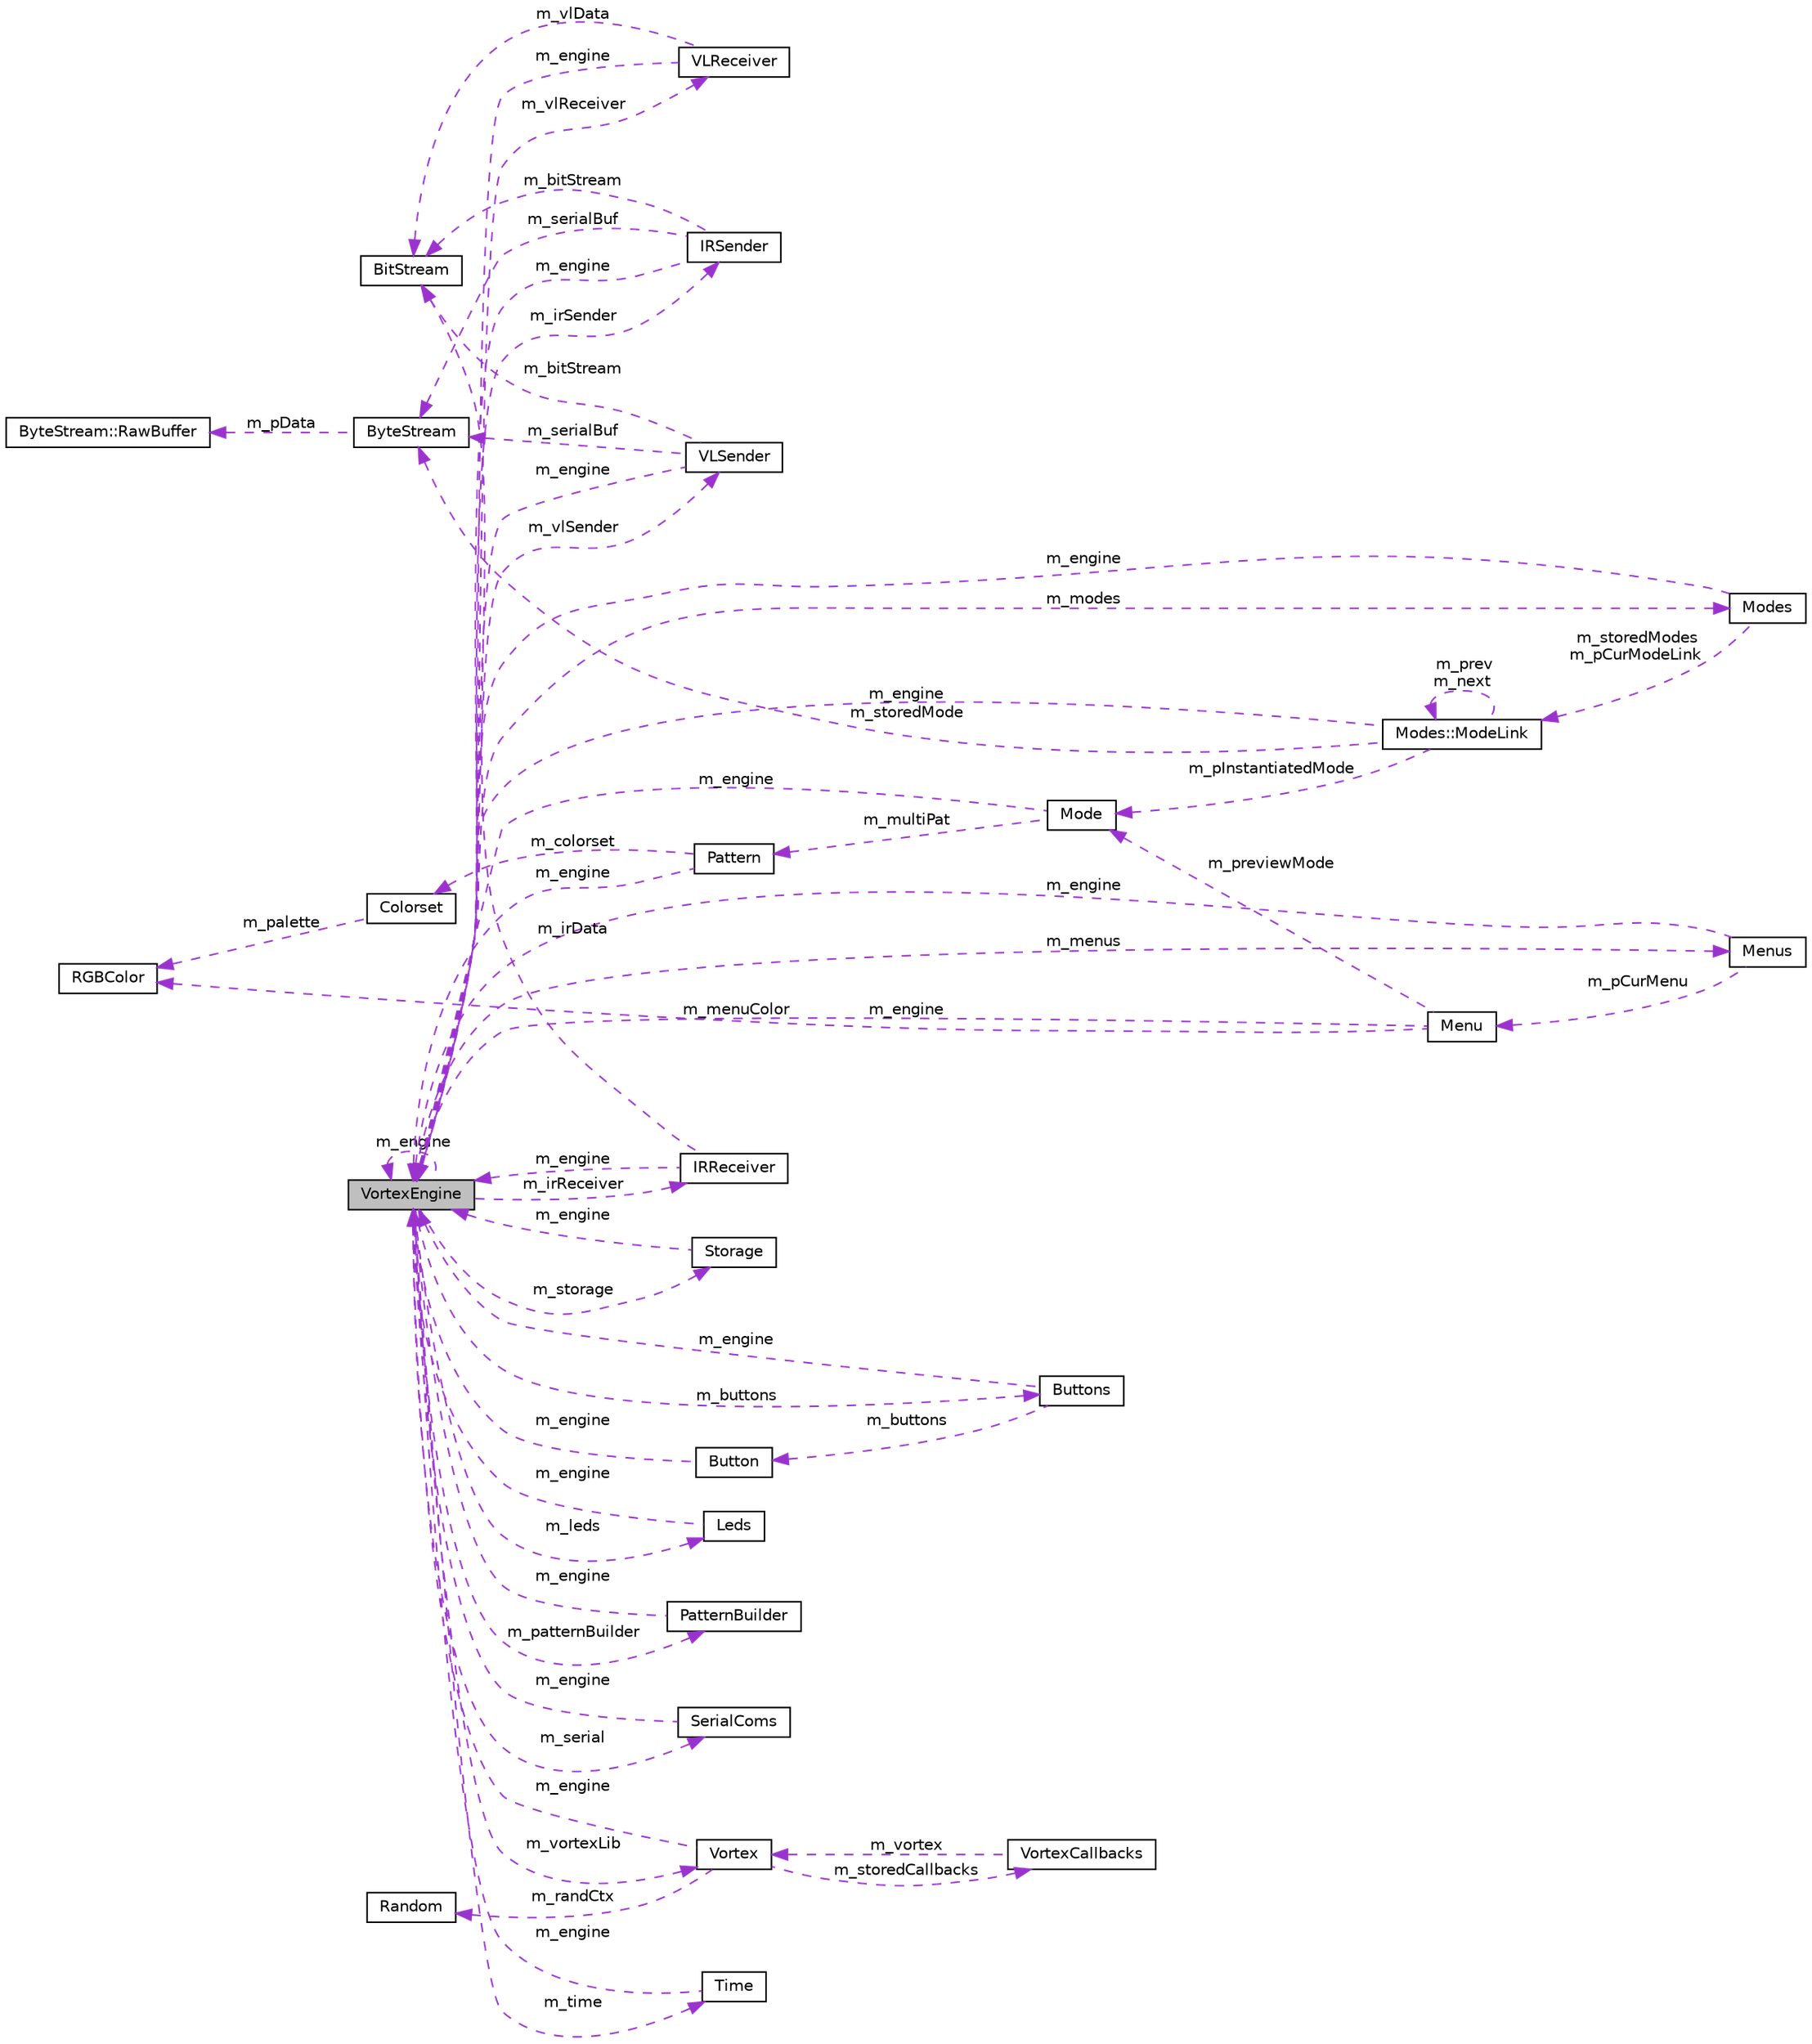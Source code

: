 digraph "VortexEngine"
{
 // INTERACTIVE_SVG=YES
 // LATEX_PDF_SIZE
  bgcolor="transparent";
  edge [fontname="Helvetica",fontsize="10",labelfontname="Helvetica",labelfontsize="10"];
  node [fontname="Helvetica",fontsize="10",shape=record];
  rankdir="LR";
  Node1 [label="VortexEngine",height=0.2,width=0.4,color="black", fillcolor="grey75", style="filled", fontcolor="black",tooltip=" "];
  Node2 -> Node1 [dir="back",color="darkorchid3",fontsize="10",style="dashed",label=" m_vlReceiver" ,fontname="Helvetica"];
  Node2 [label="VLReceiver",height=0.2,width=0.4,color="black",URL="$classVLReceiver.html",tooltip=" "];
  Node1 -> Node2 [dir="back",color="darkorchid3",fontsize="10",style="dashed",label=" m_engine" ,fontname="Helvetica"];
  Node3 -> Node2 [dir="back",color="darkorchid3",fontsize="10",style="dashed",label=" m_vlData" ,fontname="Helvetica"];
  Node3 [label="BitStream",height=0.2,width=0.4,color="black",URL="$classBitStream.html",tooltip=" "];
  Node4 -> Node1 [dir="back",color="darkorchid3",fontsize="10",style="dashed",label=" m_storage" ,fontname="Helvetica"];
  Node4 [label="Storage",height=0.2,width=0.4,color="black",URL="$classStorage.html",tooltip=" "];
  Node1 -> Node4 [dir="back",color="darkorchid3",fontsize="10",style="dashed",label=" m_engine" ,fontname="Helvetica"];
  Node5 -> Node1 [dir="back",color="darkorchid3",fontsize="10",style="dashed",label=" m_irSender" ,fontname="Helvetica"];
  Node5 [label="IRSender",height=0.2,width=0.4,color="black",URL="$classIRSender.html",tooltip=" "];
  Node1 -> Node5 [dir="back",color="darkorchid3",fontsize="10",style="dashed",label=" m_engine" ,fontname="Helvetica"];
  Node3 -> Node5 [dir="back",color="darkorchid3",fontsize="10",style="dashed",label=" m_bitStream" ,fontname="Helvetica"];
  Node6 -> Node5 [dir="back",color="darkorchid3",fontsize="10",style="dashed",label=" m_serialBuf" ,fontname="Helvetica"];
  Node6 [label="ByteStream",height=0.2,width=0.4,color="black",URL="$classByteStream.html",tooltip=" "];
  Node7 -> Node6 [dir="back",color="darkorchid3",fontsize="10",style="dashed",label=" m_pData" ,fontname="Helvetica"];
  Node7 [label="ByteStream::RawBuffer",height=0.2,width=0.4,color="black",URL="$structByteStream_1_1RawBuffer.html",tooltip=" "];
  Node1 -> Node1 [dir="back",color="darkorchid3",fontsize="10",style="dashed",label=" m_engine" ,fontname="Helvetica"];
  Node8 -> Node1 [dir="back",color="darkorchid3",fontsize="10",style="dashed",label=" m_buttons" ,fontname="Helvetica"];
  Node8 [label="Buttons",height=0.2,width=0.4,color="black",URL="$classButtons.html",tooltip=" "];
  Node1 -> Node8 [dir="back",color="darkorchid3",fontsize="10",style="dashed",label=" m_engine" ,fontname="Helvetica"];
  Node9 -> Node8 [dir="back",color="darkorchid3",fontsize="10",style="dashed",label=" m_buttons" ,fontname="Helvetica"];
  Node9 [label="Button",height=0.2,width=0.4,color="black",URL="$classButton.html",tooltip=" "];
  Node1 -> Node9 [dir="back",color="darkorchid3",fontsize="10",style="dashed",label=" m_engine" ,fontname="Helvetica"];
  Node10 -> Node1 [dir="back",color="darkorchid3",fontsize="10",style="dashed",label=" m_leds" ,fontname="Helvetica"];
  Node10 [label="Leds",height=0.2,width=0.4,color="black",URL="$classLeds.html",tooltip=" "];
  Node1 -> Node10 [dir="back",color="darkorchid3",fontsize="10",style="dashed",label=" m_engine" ,fontname="Helvetica"];
  Node11 -> Node1 [dir="back",color="darkorchid3",fontsize="10",style="dashed",label=" m_patternBuilder" ,fontname="Helvetica"];
  Node11 [label="PatternBuilder",height=0.2,width=0.4,color="black",URL="$classPatternBuilder.html",tooltip=" "];
  Node1 -> Node11 [dir="back",color="darkorchid3",fontsize="10",style="dashed",label=" m_engine" ,fontname="Helvetica"];
  Node12 -> Node1 [dir="back",color="darkorchid3",fontsize="10",style="dashed",label=" m_vlSender" ,fontname="Helvetica"];
  Node12 [label="VLSender",height=0.2,width=0.4,color="black",URL="$classVLSender.html",tooltip=" "];
  Node1 -> Node12 [dir="back",color="darkorchid3",fontsize="10",style="dashed",label=" m_engine" ,fontname="Helvetica"];
  Node3 -> Node12 [dir="back",color="darkorchid3",fontsize="10",style="dashed",label=" m_bitStream" ,fontname="Helvetica"];
  Node6 -> Node12 [dir="back",color="darkorchid3",fontsize="10",style="dashed",label=" m_serialBuf" ,fontname="Helvetica"];
  Node13 -> Node1 [dir="back",color="darkorchid3",fontsize="10",style="dashed",label=" m_modes" ,fontname="Helvetica"];
  Node13 [label="Modes",height=0.2,width=0.4,color="black",URL="$classModes.html",tooltip=" "];
  Node1 -> Node13 [dir="back",color="darkorchid3",fontsize="10",style="dashed",label=" m_engine" ,fontname="Helvetica"];
  Node14 -> Node13 [dir="back",color="darkorchid3",fontsize="10",style="dashed",label=" m_storedModes\nm_pCurModeLink" ,fontname="Helvetica"];
  Node14 [label="Modes::ModeLink",height=0.2,width=0.4,color="black",URL="$classModes_1_1ModeLink.html",tooltip=" "];
  Node15 -> Node14 [dir="back",color="darkorchid3",fontsize="10",style="dashed",label=" m_pInstantiatedMode" ,fontname="Helvetica"];
  Node15 [label="Mode",height=0.2,width=0.4,color="black",URL="$classMode.html",tooltip=" "];
  Node1 -> Node15 [dir="back",color="darkorchid3",fontsize="10",style="dashed",label=" m_engine" ,fontname="Helvetica"];
  Node16 -> Node15 [dir="back",color="darkorchid3",fontsize="10",style="dashed",label=" m_multiPat" ,fontname="Helvetica"];
  Node16 [label="Pattern",height=0.2,width=0.4,color="black",URL="$classPattern.html",tooltip=" "];
  Node1 -> Node16 [dir="back",color="darkorchid3",fontsize="10",style="dashed",label=" m_engine" ,fontname="Helvetica"];
  Node17 -> Node16 [dir="back",color="darkorchid3",fontsize="10",style="dashed",label=" m_colorset" ,fontname="Helvetica"];
  Node17 [label="Colorset",height=0.2,width=0.4,color="black",URL="$classColorset.html",tooltip=" "];
  Node18 -> Node17 [dir="back",color="darkorchid3",fontsize="10",style="dashed",label=" m_palette" ,fontname="Helvetica"];
  Node18 [label="RGBColor",height=0.2,width=0.4,color="black",URL="$classRGBColor.html",tooltip=" "];
  Node1 -> Node14 [dir="back",color="darkorchid3",fontsize="10",style="dashed",label=" m_engine" ,fontname="Helvetica"];
  Node6 -> Node14 [dir="back",color="darkorchid3",fontsize="10",style="dashed",label=" m_storedMode" ,fontname="Helvetica"];
  Node14 -> Node14 [dir="back",color="darkorchid3",fontsize="10",style="dashed",label=" m_prev\nm_next" ,fontname="Helvetica"];
  Node19 -> Node1 [dir="back",color="darkorchid3",fontsize="10",style="dashed",label=" m_serial" ,fontname="Helvetica"];
  Node19 [label="SerialComs",height=0.2,width=0.4,color="black",URL="$classSerialComs.html",tooltip=" "];
  Node1 -> Node19 [dir="back",color="darkorchid3",fontsize="10",style="dashed",label=" m_engine" ,fontname="Helvetica"];
  Node20 -> Node1 [dir="back",color="darkorchid3",fontsize="10",style="dashed",label=" m_vortexLib" ,fontname="Helvetica"];
  Node20 [label="Vortex",height=0.2,width=0.4,color="black",URL="$classVortex.html",tooltip=" "];
  Node21 -> Node20 [dir="back",color="darkorchid3",fontsize="10",style="dashed",label=" m_randCtx" ,fontname="Helvetica"];
  Node21 [label="Random",height=0.2,width=0.4,color="black",URL="$classRandom.html",tooltip=" "];
  Node1 -> Node20 [dir="back",color="darkorchid3",fontsize="10",style="dashed",label=" m_engine" ,fontname="Helvetica"];
  Node22 -> Node20 [dir="back",color="darkorchid3",fontsize="10",style="dashed",label=" m_storedCallbacks" ,fontname="Helvetica"];
  Node22 [label="VortexCallbacks",height=0.2,width=0.4,color="black",URL="$classVortexCallbacks.html",tooltip=" "];
  Node20 -> Node22 [dir="back",color="darkorchid3",fontsize="10",style="dashed",label=" m_vortex" ,fontname="Helvetica"];
  Node23 -> Node1 [dir="back",color="darkorchid3",fontsize="10",style="dashed",label=" m_irReceiver" ,fontname="Helvetica"];
  Node23 [label="IRReceiver",height=0.2,width=0.4,color="black",URL="$classIRReceiver.html",tooltip=" "];
  Node1 -> Node23 [dir="back",color="darkorchid3",fontsize="10",style="dashed",label=" m_engine" ,fontname="Helvetica"];
  Node3 -> Node23 [dir="back",color="darkorchid3",fontsize="10",style="dashed",label=" m_irData" ,fontname="Helvetica"];
  Node24 -> Node1 [dir="back",color="darkorchid3",fontsize="10",style="dashed",label=" m_time" ,fontname="Helvetica"];
  Node24 [label="Time",height=0.2,width=0.4,color="black",URL="$classTime.html",tooltip=" "];
  Node1 -> Node24 [dir="back",color="darkorchid3",fontsize="10",style="dashed",label=" m_engine" ,fontname="Helvetica"];
  Node25 -> Node1 [dir="back",color="darkorchid3",fontsize="10",style="dashed",label=" m_menus" ,fontname="Helvetica"];
  Node25 [label="Menus",height=0.2,width=0.4,color="black",URL="$classMenus.html",tooltip=" "];
  Node1 -> Node25 [dir="back",color="darkorchid3",fontsize="10",style="dashed",label=" m_engine" ,fontname="Helvetica"];
  Node26 -> Node25 [dir="back",color="darkorchid3",fontsize="10",style="dashed",label=" m_pCurMenu" ,fontname="Helvetica"];
  Node26 [label="Menu",height=0.2,width=0.4,color="black",URL="$classMenu.html",tooltip=" "];
  Node15 -> Node26 [dir="back",color="darkorchid3",fontsize="10",style="dashed",label=" m_previewMode" ,fontname="Helvetica"];
  Node18 -> Node26 [dir="back",color="darkorchid3",fontsize="10",style="dashed",label=" m_menuColor" ,fontname="Helvetica"];
  Node1 -> Node26 [dir="back",color="darkorchid3",fontsize="10",style="dashed",label=" m_engine" ,fontname="Helvetica"];
}
